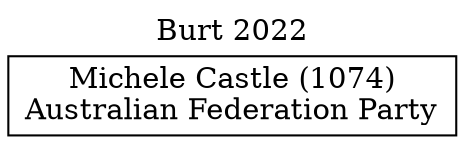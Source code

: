 // House preference flow
digraph "Michele Castle (1074)_Burt_2022" {
	graph [label="Burt 2022" labelloc=t mclimit=10]
	node [shape=box]
	"Michele Castle (1074)" [label="Michele Castle (1074)
Australian Federation Party"]
}
